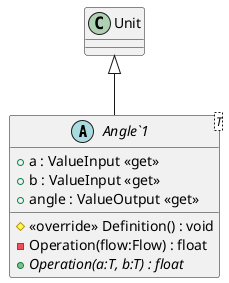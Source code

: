 @startuml
abstract class "Angle`1"<T> {
    + a : ValueInput <<get>>
    + b : ValueInput <<get>>
    + angle : ValueOutput <<get>>
    # <<override>> Definition() : void
    - Operation(flow:Flow) : float
    + {abstract} Operation(a:T, b:T) : float
}
Unit <|-- "Angle`1"
@enduml
